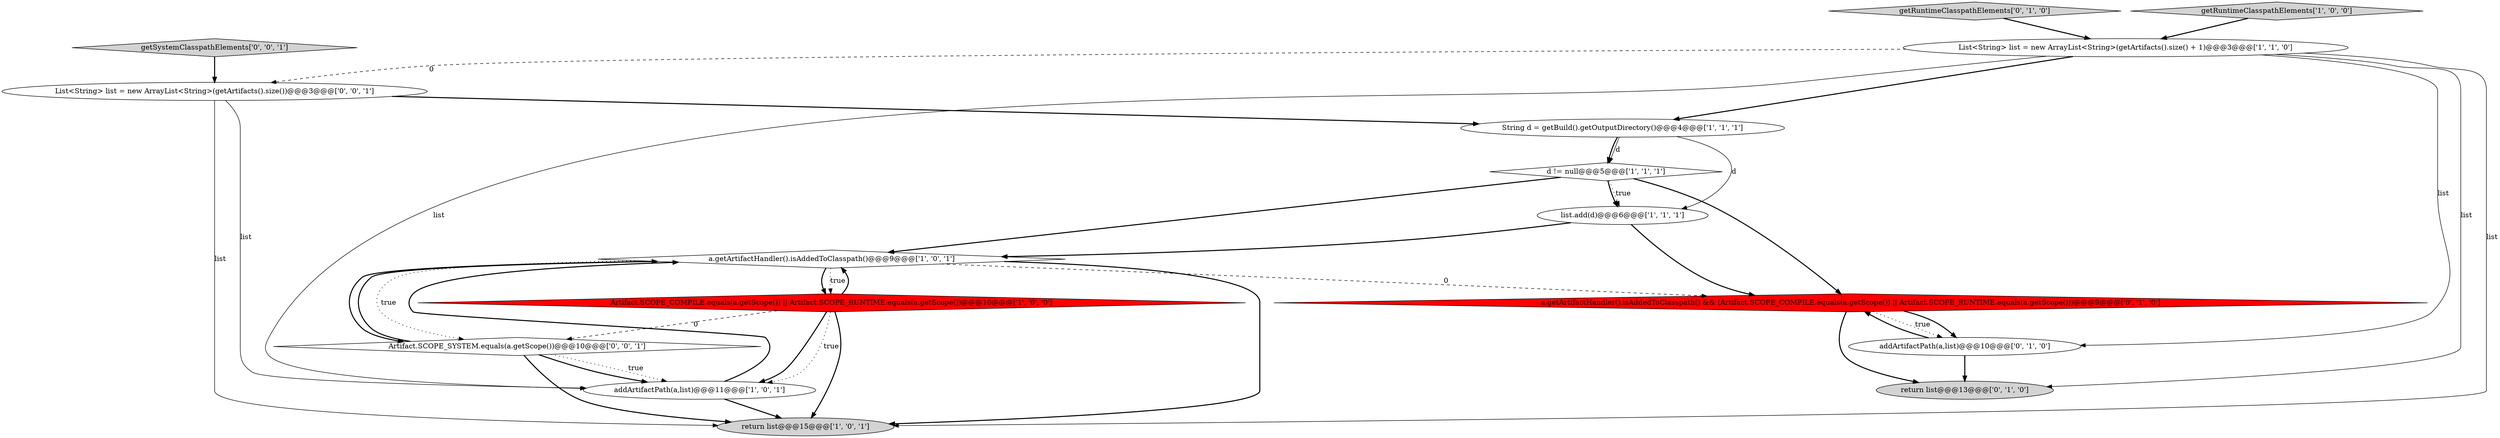 digraph {
6 [style = filled, label = "String d = getBuild().getOutputDirectory()@@@4@@@['1', '1', '1']", fillcolor = white, shape = ellipse image = "AAA0AAABBB1BBB"];
1 [style = filled, label = "list.add(d)@@@6@@@['1', '1', '1']", fillcolor = white, shape = ellipse image = "AAA0AAABBB1BBB"];
15 [style = filled, label = "getSystemClasspathElements['0', '0', '1']", fillcolor = lightgray, shape = diamond image = "AAA0AAABBB3BBB"];
2 [style = filled, label = "Artifact.SCOPE_COMPILE.equals(a.getScope()) || Artifact.SCOPE_RUNTIME.equals(a.getScope())@@@10@@@['1', '0', '0']", fillcolor = red, shape = diamond image = "AAA1AAABBB1BBB"];
5 [style = filled, label = "return list@@@15@@@['1', '0', '1']", fillcolor = lightgray, shape = ellipse image = "AAA0AAABBB1BBB"];
8 [style = filled, label = "List<String> list = new ArrayList<String>(getArtifacts().size() + 1)@@@3@@@['1', '1', '0']", fillcolor = white, shape = ellipse image = "AAA0AAABBB1BBB"];
14 [style = filled, label = "List<String> list = new ArrayList<String>(getArtifacts().size())@@@3@@@['0', '0', '1']", fillcolor = white, shape = ellipse image = "AAA0AAABBB3BBB"];
10 [style = filled, label = "return list@@@13@@@['0', '1', '0']", fillcolor = lightgray, shape = ellipse image = "AAA0AAABBB2BBB"];
13 [style = filled, label = "Artifact.SCOPE_SYSTEM.equals(a.getScope())@@@10@@@['0', '0', '1']", fillcolor = white, shape = diamond image = "AAA0AAABBB3BBB"];
9 [style = filled, label = "getRuntimeClasspathElements['0', '1', '0']", fillcolor = lightgray, shape = diamond image = "AAA0AAABBB2BBB"];
7 [style = filled, label = "addArtifactPath(a,list)@@@11@@@['1', '0', '1']", fillcolor = white, shape = ellipse image = "AAA0AAABBB1BBB"];
11 [style = filled, label = "a.getArtifactHandler().isAddedToClasspath() && (Artifact.SCOPE_COMPILE.equals(a.getScope()) || Artifact.SCOPE_RUNTIME.equals(a.getScope()))@@@9@@@['0', '1', '0']", fillcolor = red, shape = diamond image = "AAA1AAABBB2BBB"];
0 [style = filled, label = "getRuntimeClasspathElements['1', '0', '0']", fillcolor = lightgray, shape = diamond image = "AAA0AAABBB1BBB"];
12 [style = filled, label = "addArtifactPath(a,list)@@@10@@@['0', '1', '0']", fillcolor = white, shape = ellipse image = "AAA0AAABBB2BBB"];
3 [style = filled, label = "d != null@@@5@@@['1', '1', '1']", fillcolor = white, shape = diamond image = "AAA0AAABBB1BBB"];
4 [style = filled, label = "a.getArtifactHandler().isAddedToClasspath()@@@9@@@['1', '0', '1']", fillcolor = white, shape = diamond image = "AAA0AAABBB1BBB"];
6->3 [style = bold, label=""];
1->4 [style = bold, label=""];
3->1 [style = bold, label=""];
15->14 [style = bold, label=""];
6->3 [style = solid, label="d"];
4->13 [style = bold, label=""];
11->12 [style = dotted, label="true"];
12->11 [style = bold, label=""];
3->11 [style = bold, label=""];
8->6 [style = bold, label=""];
11->12 [style = bold, label=""];
8->5 [style = solid, label="list"];
4->2 [style = bold, label=""];
7->4 [style = bold, label=""];
13->7 [style = dotted, label="true"];
8->14 [style = dashed, label="0"];
9->8 [style = bold, label=""];
2->4 [style = bold, label=""];
3->4 [style = bold, label=""];
8->12 [style = solid, label="list"];
8->10 [style = solid, label="list"];
1->11 [style = bold, label=""];
4->13 [style = dotted, label="true"];
7->5 [style = bold, label=""];
12->10 [style = bold, label=""];
6->1 [style = solid, label="d"];
11->10 [style = bold, label=""];
13->7 [style = bold, label=""];
14->5 [style = solid, label="list"];
2->7 [style = dotted, label="true"];
2->13 [style = dashed, label="0"];
0->8 [style = bold, label=""];
13->5 [style = bold, label=""];
8->7 [style = solid, label="list"];
2->7 [style = bold, label=""];
4->11 [style = dashed, label="0"];
4->5 [style = bold, label=""];
3->1 [style = dotted, label="true"];
14->6 [style = bold, label=""];
4->2 [style = dotted, label="true"];
14->7 [style = solid, label="list"];
2->5 [style = bold, label=""];
13->4 [style = bold, label=""];
}
